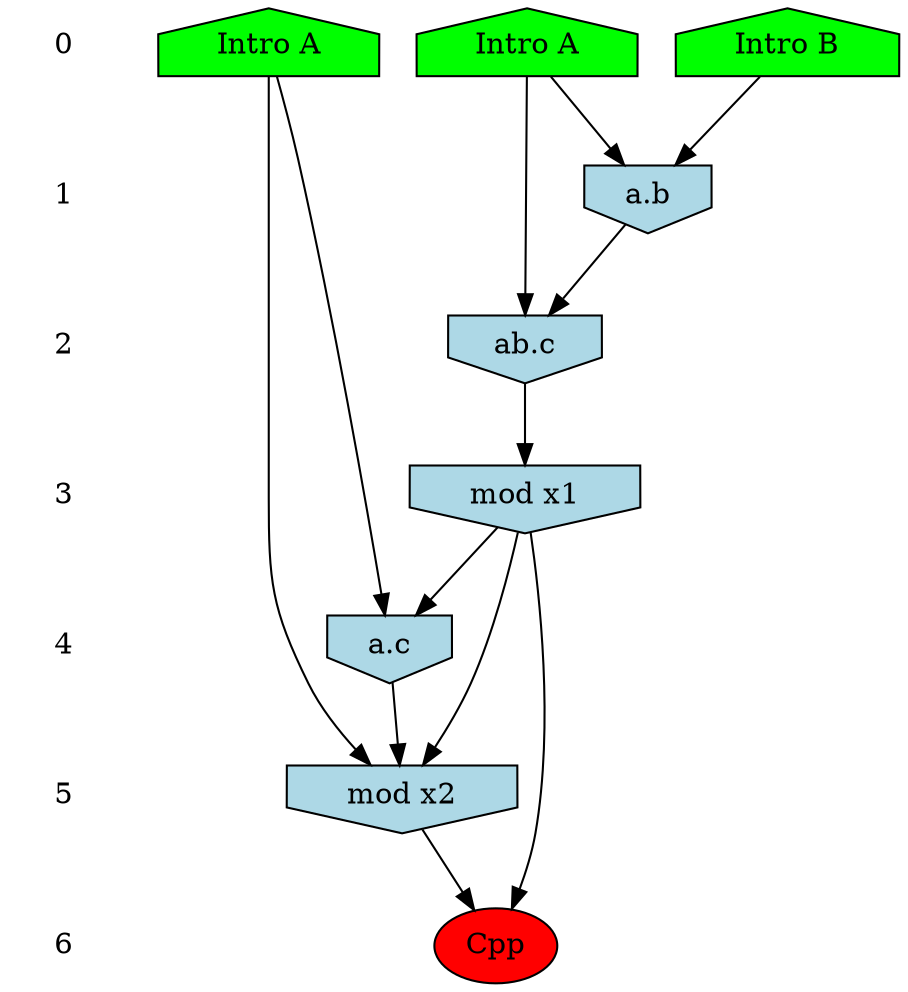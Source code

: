 /* Compression of 8 causal flows obtained in average at 6.489772E-01 t.u */
/* Compressed causal flows were: [10;8;6;5;4;3;2;1] */
digraph G{
 ranksep=.5 ; 
{ rank = same ; "0" [shape=plaintext] ; node_1 [label ="Intro A", shape=house, style=filled, fillcolor=green] ;
node_2 [label ="Intro B", shape=house, style=filled, fillcolor=green] ;
node_3 [label ="Intro A", shape=house, style=filled, fillcolor=green] ;
}
{ rank = same ; "1" [shape=plaintext] ; node_4 [label="a.b", shape=invhouse, style=filled, fillcolor = lightblue] ;
}
{ rank = same ; "2" [shape=plaintext] ; node_5 [label="ab.c", shape=invhouse, style=filled, fillcolor = lightblue] ;
}
{ rank = same ; "3" [shape=plaintext] ; node_6 [label="mod x1", shape=invhouse, style=filled, fillcolor = lightblue] ;
}
{ rank = same ; "4" [shape=plaintext] ; node_7 [label="a.c", shape=invhouse, style=filled, fillcolor = lightblue] ;
}
{ rank = same ; "5" [shape=plaintext] ; node_8 [label="mod x2", shape=invhouse, style=filled, fillcolor = lightblue] ;
}
{ rank = same ; "6" [shape=plaintext] ; node_9 [label ="Cpp", style=filled, fillcolor=red] ;
}
"0" -> "1" [style="invis"]; 
"1" -> "2" [style="invis"]; 
"2" -> "3" [style="invis"]; 
"3" -> "4" [style="invis"]; 
"4" -> "5" [style="invis"]; 
"5" -> "6" [style="invis"]; 
node_2 -> node_4
node_3 -> node_4
node_3 -> node_5
node_4 -> node_5
node_5 -> node_6
node_1 -> node_7
node_6 -> node_7
node_1 -> node_8
node_6 -> node_8
node_7 -> node_8
node_6 -> node_9
node_8 -> node_9
}
/*
 Dot generation time: 0.000000
*/